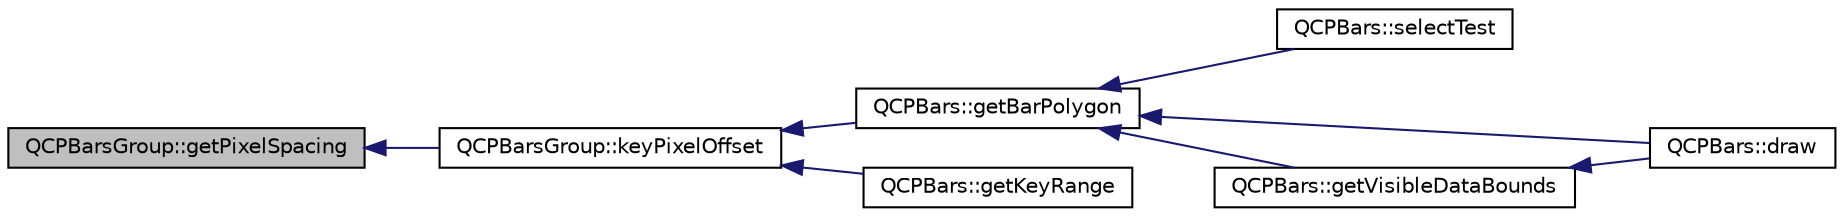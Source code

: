 digraph "QCPBarsGroup::getPixelSpacing"
{
  edge [fontname="Helvetica",fontsize="10",labelfontname="Helvetica",labelfontsize="10"];
  node [fontname="Helvetica",fontsize="10",shape=record];
  rankdir="LR";
  Node54 [label="QCPBarsGroup::getPixelSpacing",height=0.2,width=0.4,color="black", fillcolor="grey75", style="filled", fontcolor="black"];
  Node54 -> Node55 [dir="back",color="midnightblue",fontsize="10",style="solid",fontname="Helvetica"];
  Node55 [label="QCPBarsGroup::keyPixelOffset",height=0.2,width=0.4,color="black", fillcolor="white", style="filled",URL="$d3/d76/class_q_c_p_bars_group.html#a8e2ca6002e7bab49670144d048a2bcc9"];
  Node55 -> Node56 [dir="back",color="midnightblue",fontsize="10",style="solid",fontname="Helvetica"];
  Node56 [label="QCPBars::getBarPolygon",height=0.2,width=0.4,color="black", fillcolor="white", style="filled",URL="$d9/d56/class_q_c_p_bars.html#a3a4ca0069f003929284763caef1856a8"];
  Node56 -> Node57 [dir="back",color="midnightblue",fontsize="10",style="solid",fontname="Helvetica"];
  Node57 [label="QCPBars::selectTest",height=0.2,width=0.4,color="black", fillcolor="white", style="filled",URL="$d9/d56/class_q_c_p_bars.html#a62d66cc8eedca6bedfc1f6513164d418"];
  Node56 -> Node58 [dir="back",color="midnightblue",fontsize="10",style="solid",fontname="Helvetica"];
  Node58 [label="QCPBars::draw",height=0.2,width=0.4,color="black", fillcolor="white", style="filled",URL="$d9/d56/class_q_c_p_bars.html#a42b894e34dac799f90ff3700706b31df"];
  Node56 -> Node59 [dir="back",color="midnightblue",fontsize="10",style="solid",fontname="Helvetica"];
  Node59 [label="QCPBars::getVisibleDataBounds",height=0.2,width=0.4,color="black", fillcolor="white", style="filled",URL="$d9/d56/class_q_c_p_bars.html#adce71831920cf0426722fdd47ba34261"];
  Node59 -> Node58 [dir="back",color="midnightblue",fontsize="10",style="solid",fontname="Helvetica"];
  Node55 -> Node60 [dir="back",color="midnightblue",fontsize="10",style="solid",fontname="Helvetica"];
  Node60 [label="QCPBars::getKeyRange",height=0.2,width=0.4,color="black", fillcolor="white", style="filled",URL="$d9/d56/class_q_c_p_bars.html#a0161ff6af64e025543c66130bcaa7ffd"];
}
